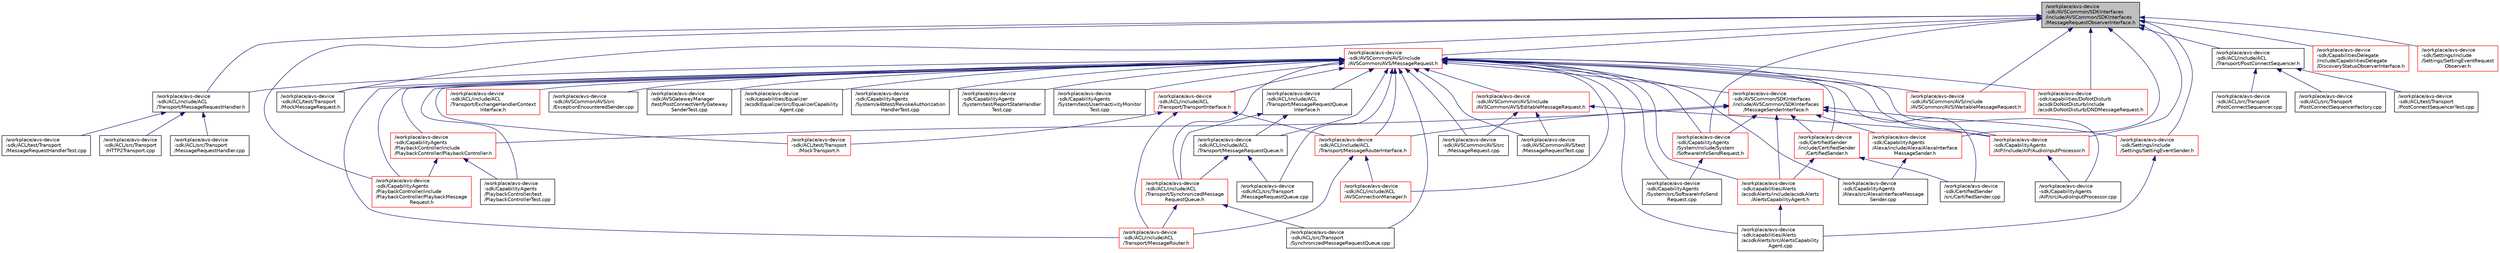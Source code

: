 digraph "/workplace/avs-device-sdk/AVSCommon/SDKInterfaces/include/AVSCommon/SDKInterfaces/MessageRequestObserverInterface.h"
{
  edge [fontname="Helvetica",fontsize="10",labelfontname="Helvetica",labelfontsize="10"];
  node [fontname="Helvetica",fontsize="10",shape=record];
  Node2 [label="/workplace/avs-device\l-sdk/AVSCommon/SDKInterfaces\l/include/AVSCommon/SDKInterfaces\l/MessageRequestObserverInterface.h",height=0.2,width=0.4,color="black", fillcolor="grey75", style="filled", fontcolor="black"];
  Node2 -> Node3 [dir="back",color="midnightblue",fontsize="10",style="solid",fontname="Helvetica"];
  Node3 [label="/workplace/avs-device\l-sdk/ACL/include/ACL\l/Transport/MessageRequestHandler.h",height=0.2,width=0.4,color="black", fillcolor="white", style="filled",URL="$_message_request_handler_8h.html"];
  Node3 -> Node4 [dir="back",color="midnightblue",fontsize="10",style="solid",fontname="Helvetica"];
  Node4 [label="/workplace/avs-device\l-sdk/ACL/src/Transport\l/HTTP2Transport.cpp",height=0.2,width=0.4,color="black", fillcolor="white", style="filled",URL="$_h_t_t_p2_transport_8cpp.html"];
  Node3 -> Node5 [dir="back",color="midnightblue",fontsize="10",style="solid",fontname="Helvetica"];
  Node5 [label="/workplace/avs-device\l-sdk/ACL/src/Transport\l/MessageRequestHandler.cpp",height=0.2,width=0.4,color="black", fillcolor="white", style="filled",URL="$_message_request_handler_8cpp.html"];
  Node3 -> Node6 [dir="back",color="midnightblue",fontsize="10",style="solid",fontname="Helvetica"];
  Node6 [label="/workplace/avs-device\l-sdk/ACL/test/Transport\l/MessageRequestHandlerTest.cpp",height=0.2,width=0.4,color="black", fillcolor="white", style="filled",URL="$_message_request_handler_test_8cpp.html"];
  Node2 -> Node7 [dir="back",color="midnightblue",fontsize="10",style="solid",fontname="Helvetica"];
  Node7 [label="/workplace/avs-device\l-sdk/ACL/include/ACL\l/Transport/PostConnectSequencer.h",height=0.2,width=0.4,color="black", fillcolor="white", style="filled",URL="$_post_connect_sequencer_8h.html"];
  Node7 -> Node8 [dir="back",color="midnightblue",fontsize="10",style="solid",fontname="Helvetica"];
  Node8 [label="/workplace/avs-device\l-sdk/ACL/src/Transport\l/PostConnectSequencer.cpp",height=0.2,width=0.4,color="black", fillcolor="white", style="filled",URL="$_post_connect_sequencer_8cpp.html"];
  Node7 -> Node9 [dir="back",color="midnightblue",fontsize="10",style="solid",fontname="Helvetica"];
  Node9 [label="/workplace/avs-device\l-sdk/ACL/src/Transport\l/PostConnectSequencerFactory.cpp",height=0.2,width=0.4,color="black", fillcolor="white", style="filled",URL="$_post_connect_sequencer_factory_8cpp.html"];
  Node7 -> Node10 [dir="back",color="midnightblue",fontsize="10",style="solid",fontname="Helvetica"];
  Node10 [label="/workplace/avs-device\l-sdk/ACL/test/Transport\l/PostConnectSequencerTest.cpp",height=0.2,width=0.4,color="black", fillcolor="white", style="filled",URL="$_post_connect_sequencer_test_8cpp.html"];
  Node2 -> Node11 [dir="back",color="midnightblue",fontsize="10",style="solid",fontname="Helvetica"];
  Node11 [label="/workplace/avs-device\l-sdk/ACL/test/Transport\l/MockMessageRequest.h",height=0.2,width=0.4,color="black", fillcolor="white", style="filled",URL="$_mock_message_request_8h.html"];
  Node2 -> Node12 [dir="back",color="midnightblue",fontsize="10",style="solid",fontname="Helvetica"];
  Node12 [label="/workplace/avs-device\l-sdk/AVSCommon/AVS/include\l/AVSCommon/AVS/MessageRequest.h",height=0.2,width=0.4,color="red", fillcolor="white", style="filled",URL="$_message_request_8h.html"];
  Node12 -> Node13 [dir="back",color="midnightblue",fontsize="10",style="solid",fontname="Helvetica"];
  Node13 [label="/workplace/avs-device\l-sdk/ACL/include/ACL\l/AVSConnectionManager.h",height=0.2,width=0.4,color="red", fillcolor="white", style="filled",URL="$_a_v_s_connection_manager_8h.html"];
  Node12 -> Node48 [dir="back",color="midnightblue",fontsize="10",style="solid",fontname="Helvetica"];
  Node48 [label="/workplace/avs-device\l-sdk/ACL/include/ACL\l/Transport/ExchangeHandlerContext\lInterface.h",height=0.2,width=0.4,color="red", fillcolor="white", style="filled",URL="$_exchange_handler_context_interface_8h.html"];
  Node12 -> Node3 [dir="back",color="midnightblue",fontsize="10",style="solid",fontname="Helvetica"];
  Node12 -> Node58 [dir="back",color="midnightblue",fontsize="10",style="solid",fontname="Helvetica"];
  Node58 [label="/workplace/avs-device\l-sdk/ACL/include/ACL\l/Transport/MessageRequestQueue.h",height=0.2,width=0.4,color="black", fillcolor="white", style="filled",URL="$_message_request_queue_8h.html"];
  Node58 -> Node59 [dir="back",color="midnightblue",fontsize="10",style="solid",fontname="Helvetica"];
  Node59 [label="/workplace/avs-device\l-sdk/ACL/include/ACL\l/Transport/SynchronizedMessage\lRequestQueue.h",height=0.2,width=0.4,color="red", fillcolor="white", style="filled",URL="$_synchronized_message_request_queue_8h.html"];
  Node59 -> Node60 [dir="back",color="midnightblue",fontsize="10",style="solid",fontname="Helvetica"];
  Node60 [label="/workplace/avs-device\l-sdk/ACL/include/ACL\l/Transport/MessageRouter.h",height=0.2,width=0.4,color="red", fillcolor="white", style="filled",URL="$_message_router_8h.html"];
  Node59 -> Node75 [dir="back",color="midnightblue",fontsize="10",style="solid",fontname="Helvetica"];
  Node75 [label="/workplace/avs-device\l-sdk/ACL/src/Transport\l/SynchronizedMessageRequestQueue.cpp",height=0.2,width=0.4,color="black", fillcolor="white", style="filled",URL="$_synchronized_message_request_queue_8cpp.html"];
  Node58 -> Node76 [dir="back",color="midnightblue",fontsize="10",style="solid",fontname="Helvetica"];
  Node76 [label="/workplace/avs-device\l-sdk/ACL/src/Transport\l/MessageRequestQueue.cpp",height=0.2,width=0.4,color="black", fillcolor="white", style="filled",URL="$_message_request_queue_8cpp.html"];
  Node12 -> Node77 [dir="back",color="midnightblue",fontsize="10",style="solid",fontname="Helvetica"];
  Node77 [label="/workplace/avs-device\l-sdk/ACL/include/ACL\l/Transport/MessageRequestQueue\lInterface.h",height=0.2,width=0.4,color="black", fillcolor="white", style="filled",URL="$_message_request_queue_interface_8h.html"];
  Node77 -> Node58 [dir="back",color="midnightblue",fontsize="10",style="solid",fontname="Helvetica"];
  Node77 -> Node59 [dir="back",color="midnightblue",fontsize="10",style="solid",fontname="Helvetica"];
  Node12 -> Node60 [dir="back",color="midnightblue",fontsize="10",style="solid",fontname="Helvetica"];
  Node12 -> Node78 [dir="back",color="midnightblue",fontsize="10",style="solid",fontname="Helvetica"];
  Node78 [label="/workplace/avs-device\l-sdk/ACL/include/ACL\l/Transport/MessageRouterInterface.h",height=0.2,width=0.4,color="red", fillcolor="white", style="filled",URL="$_message_router_interface_8h.html"];
  Node78 -> Node13 [dir="back",color="midnightblue",fontsize="10",style="solid",fontname="Helvetica"];
  Node78 -> Node60 [dir="back",color="midnightblue",fontsize="10",style="solid",fontname="Helvetica"];
  Node12 -> Node59 [dir="back",color="midnightblue",fontsize="10",style="solid",fontname="Helvetica"];
  Node12 -> Node79 [dir="back",color="midnightblue",fontsize="10",style="solid",fontname="Helvetica"];
  Node79 [label="/workplace/avs-device\l-sdk/ACL/include/ACL\l/Transport/TransportInterface.h",height=0.2,width=0.4,color="red", fillcolor="white", style="filled",URL="$_transport_interface_8h.html"];
  Node79 -> Node60 [dir="back",color="midnightblue",fontsize="10",style="solid",fontname="Helvetica"];
  Node79 -> Node78 [dir="back",color="midnightblue",fontsize="10",style="solid",fontname="Helvetica"];
  Node79 -> Node82 [dir="back",color="midnightblue",fontsize="10",style="solid",fontname="Helvetica"];
  Node82 [label="/workplace/avs-device\l-sdk/ACL/test/Transport\l/MockTransport.h",height=0.2,width=0.4,color="red", fillcolor="white", style="filled",URL="$_mock_transport_8h.html"];
  Node12 -> Node76 [dir="back",color="midnightblue",fontsize="10",style="solid",fontname="Helvetica"];
  Node12 -> Node75 [dir="back",color="midnightblue",fontsize="10",style="solid",fontname="Helvetica"];
  Node12 -> Node82 [dir="back",color="midnightblue",fontsize="10",style="solid",fontname="Helvetica"];
  Node12 -> Node11 [dir="back",color="midnightblue",fontsize="10",style="solid",fontname="Helvetica"];
  Node12 -> Node83 [dir="back",color="midnightblue",fontsize="10",style="solid",fontname="Helvetica"];
  Node83 [label="/workplace/avs-device\l-sdk/AVSCommon/AVS/include\l/AVSCommon/AVS/EditableMessageRequest.h",height=0.2,width=0.4,color="red", fillcolor="white", style="filled",URL="$_editable_message_request_8h.html"];
  Node83 -> Node85 [dir="back",color="midnightblue",fontsize="10",style="solid",fontname="Helvetica"];
  Node85 [label="/workplace/avs-device\l-sdk/AVSCommon/AVS/src\l/MessageRequest.cpp",height=0.2,width=0.4,color="black", fillcolor="white", style="filled",URL="$_message_request_8cpp.html"];
  Node83 -> Node87 [dir="back",color="midnightblue",fontsize="10",style="solid",fontname="Helvetica"];
  Node87 [label="/workplace/avs-device\l-sdk/AVSCommon/AVS/test\l/MessageRequestTest.cpp",height=0.2,width=0.4,color="black", fillcolor="white", style="filled",URL="$_message_request_test_8cpp.html"];
  Node83 -> Node88 [dir="back",color="midnightblue",fontsize="10",style="solid",fontname="Helvetica"];
  Node88 [label="/workplace/avs-device\l-sdk/CapabilityAgents\l/AIP/include/AIP/AudioInputProcessor.h",height=0.2,width=0.4,color="red", fillcolor="white", style="filled",URL="$_audio_input_processor_8h.html"];
  Node88 -> Node95 [dir="back",color="midnightblue",fontsize="10",style="solid",fontname="Helvetica"];
  Node95 [label="/workplace/avs-device\l-sdk/CapabilityAgents\l/AIP/src/AudioInputProcessor.cpp",height=0.2,width=0.4,color="black", fillcolor="white", style="filled",URL="$_audio_input_processor_8cpp.html"];
  Node12 -> Node97 [dir="back",color="midnightblue",fontsize="10",style="solid",fontname="Helvetica"];
  Node97 [label="/workplace/avs-device\l-sdk/AVSCommon/AVS/include\l/AVSCommon/AVS/WaitableMessageRequest.h",height=0.2,width=0.4,color="red", fillcolor="white", style="filled",URL="$_waitable_message_request_8h.html"];
  Node12 -> Node117 [dir="back",color="midnightblue",fontsize="10",style="solid",fontname="Helvetica"];
  Node117 [label="/workplace/avs-device\l-sdk/AVSCommon/AVS/src\l/ExceptionEncounteredSender.cpp",height=0.2,width=0.4,color="black", fillcolor="white", style="filled",URL="$_exception_encountered_sender_8cpp.html"];
  Node12 -> Node85 [dir="back",color="midnightblue",fontsize="10",style="solid",fontname="Helvetica"];
  Node12 -> Node87 [dir="back",color="midnightblue",fontsize="10",style="solid",fontname="Helvetica"];
  Node12 -> Node118 [dir="back",color="midnightblue",fontsize="10",style="solid",fontname="Helvetica"];
  Node118 [label="/workplace/avs-device\l-sdk/AVSCommon/SDKInterfaces\l/include/AVSCommon/SDKInterfaces\l/MessageSenderInterface.h",height=0.2,width=0.4,color="red", fillcolor="white", style="filled",URL="$_message_sender_interface_8h.html"];
  Node118 -> Node78 [dir="back",color="midnightblue",fontsize="10",style="solid",fontname="Helvetica"];
  Node118 -> Node161 [dir="back",color="midnightblue",fontsize="10",style="solid",fontname="Helvetica"];
  Node161 [label="/workplace/avs-device\l-sdk/capabilities/Alerts\l/acsdkAlerts/include/acsdkAlerts\l/AlertsCapabilityAgent.h",height=0.2,width=0.4,color="red", fillcolor="white", style="filled",URL="$_alerts_capability_agent_8h.html"];
  Node161 -> Node162 [dir="back",color="midnightblue",fontsize="10",style="solid",fontname="Helvetica"];
  Node162 [label="/workplace/avs-device\l-sdk/capabilities/Alerts\l/acsdkAlerts/src/AlertsCapability\lAgent.cpp",height=0.2,width=0.4,color="black", fillcolor="white", style="filled",URL="$_alerts_capability_agent_8cpp.html"];
  Node118 -> Node88 [dir="back",color="midnightblue",fontsize="10",style="solid",fontname="Helvetica"];
  Node118 -> Node232 [dir="back",color="midnightblue",fontsize="10",style="solid",fontname="Helvetica"];
  Node232 [label="/workplace/avs-device\l-sdk/CapabilityAgents\l/Alexa/include/Alexa/AlexaInterface\lMessageSender.h",height=0.2,width=0.4,color="red", fillcolor="white", style="filled",URL="$_alexa_interface_message_sender_8h.html"];
  Node232 -> Node233 [dir="back",color="midnightblue",fontsize="10",style="solid",fontname="Helvetica"];
  Node233 [label="/workplace/avs-device\l-sdk/CapabilityAgents\l/Alexa/src/AlexaInterfaceMessage\lSender.cpp",height=0.2,width=0.4,color="black", fillcolor="white", style="filled",URL="$_alexa_interface_message_sender_8cpp.html"];
  Node118 -> Node238 [dir="back",color="midnightblue",fontsize="10",style="solid",fontname="Helvetica"];
  Node238 [label="/workplace/avs-device\l-sdk/CapabilityAgents\l/PlaybackController/include\l/PlaybackController/PlaybackController.h",height=0.2,width=0.4,color="red", fillcolor="white", style="filled",URL="$_playback_controller_8h.html"];
  Node238 -> Node239 [dir="back",color="midnightblue",fontsize="10",style="solid",fontname="Helvetica"];
  Node239 [label="/workplace/avs-device\l-sdk/CapabilityAgents\l/PlaybackController/include\l/PlaybackController/PlaybackMessage\lRequest.h",height=0.2,width=0.4,color="red", fillcolor="white", style="filled",URL="$_playback_message_request_8h.html"];
  Node238 -> Node210 [dir="back",color="midnightblue",fontsize="10",style="solid",fontname="Helvetica"];
  Node210 [label="/workplace/avs-device\l-sdk/CapabilityAgents\l/PlaybackController/test\l/PlaybackControllerTest.cpp",height=0.2,width=0.4,color="black", fillcolor="white", style="filled",URL="$_playback_controller_test_8cpp.html"];
  Node118 -> Node34 [dir="back",color="midnightblue",fontsize="10",style="solid",fontname="Helvetica"];
  Node34 [label="/workplace/avs-device\l-sdk/CapabilityAgents\l/System/include/System\l/SoftwareInfoSendRequest.h",height=0.2,width=0.4,color="red", fillcolor="white", style="filled",URL="$_software_info_send_request_8h.html"];
  Node34 -> Node36 [dir="back",color="midnightblue",fontsize="10",style="solid",fontname="Helvetica"];
  Node36 [label="/workplace/avs-device\l-sdk/CapabilityAgents\l/System/src/SoftwareInfoSend\lRequest.cpp",height=0.2,width=0.4,color="black", fillcolor="white", style="filled",URL="$_software_info_send_request_8cpp.html"];
  Node118 -> Node160 [dir="back",color="midnightblue",fontsize="10",style="solid",fontname="Helvetica"];
  Node160 [label="/workplace/avs-device\l-sdk/CertifiedSender\l/include/CertifiedSender\l/CertifiedSender.h",height=0.2,width=0.4,color="red", fillcolor="white", style="filled",URL="$_certified_sender_8h.html"];
  Node160 -> Node161 [dir="back",color="midnightblue",fontsize="10",style="solid",fontname="Helvetica"];
  Node160 -> Node170 [dir="back",color="midnightblue",fontsize="10",style="solid",fontname="Helvetica"];
  Node170 [label="/workplace/avs-device\l-sdk/CertifiedSender\l/src/CertifiedSender.cpp",height=0.2,width=0.4,color="black", fillcolor="white", style="filled",URL="$_certified_sender_8cpp.html"];
  Node118 -> Node252 [dir="back",color="midnightblue",fontsize="10",style="solid",fontname="Helvetica"];
  Node252 [label="/workplace/avs-device\l-sdk/Settings/include\l/Settings/SettingEventSender.h",height=0.2,width=0.4,color="red", fillcolor="white", style="filled",URL="$_setting_event_sender_8h.html"];
  Node252 -> Node162 [dir="back",color="midnightblue",fontsize="10",style="solid",fontname="Helvetica"];
  Node12 -> Node102 [dir="back",color="midnightblue",fontsize="10",style="solid",fontname="Helvetica"];
  Node102 [label="/workplace/avs-device\l-sdk/AVSGatewayManager\l/test/PostConnectVerifyGateway\lSenderTest.cpp",height=0.2,width=0.4,color="black", fillcolor="white", style="filled",URL="$_post_connect_verify_gateway_sender_test_8cpp.html"];
  Node12 -> Node161 [dir="back",color="midnightblue",fontsize="10",style="solid",fontname="Helvetica"];
  Node12 -> Node162 [dir="back",color="midnightblue",fontsize="10",style="solid",fontname="Helvetica"];
  Node12 -> Node254 [dir="back",color="midnightblue",fontsize="10",style="solid",fontname="Helvetica"];
  Node254 [label="/workplace/avs-device\l-sdk/capabilities/DoNotDisturb\l/acsdkDoNotDisturb/include\l/acsdkDoNotDisturb/DNDMessageRequest.h",height=0.2,width=0.4,color="red", fillcolor="white", style="filled",URL="$_d_n_d_message_request_8h.html"];
  Node12 -> Node196 [dir="back",color="midnightblue",fontsize="10",style="solid",fontname="Helvetica"];
  Node196 [label="/workplace/avs-device\l-sdk/capabilities/Equalizer\l/acsdkEqualizer/src/EqualizerCapability\lAgent.cpp",height=0.2,width=0.4,color="black", fillcolor="white", style="filled",URL="$_equalizer_capability_agent_8cpp.html"];
  Node12 -> Node88 [dir="back",color="midnightblue",fontsize="10",style="solid",fontname="Helvetica"];
  Node12 -> Node95 [dir="back",color="midnightblue",fontsize="10",style="solid",fontname="Helvetica"];
  Node12 -> Node233 [dir="back",color="midnightblue",fontsize="10",style="solid",fontname="Helvetica"];
  Node12 -> Node238 [dir="back",color="midnightblue",fontsize="10",style="solid",fontname="Helvetica"];
  Node12 -> Node239 [dir="back",color="midnightblue",fontsize="10",style="solid",fontname="Helvetica"];
  Node12 -> Node210 [dir="back",color="midnightblue",fontsize="10",style="solid",fontname="Helvetica"];
  Node12 -> Node256 [dir="back",color="midnightblue",fontsize="10",style="solid",fontname="Helvetica"];
  Node256 [label="/workplace/avs-device\l-sdk/CapabilityAgents\l/System/a4btest/RevokeAuthorization\lHandlerTest.cpp",height=0.2,width=0.4,color="black", fillcolor="white", style="filled",URL="$_revoke_authorization_handler_test_8cpp.html"];
  Node12 -> Node34 [dir="back",color="midnightblue",fontsize="10",style="solid",fontname="Helvetica"];
  Node12 -> Node36 [dir="back",color="midnightblue",fontsize="10",style="solid",fontname="Helvetica"];
  Node12 -> Node144 [dir="back",color="midnightblue",fontsize="10",style="solid",fontname="Helvetica"];
  Node144 [label="/workplace/avs-device\l-sdk/CapabilityAgents\l/System/test/ReportStateHandler\lTest.cpp",height=0.2,width=0.4,color="black", fillcolor="white", style="filled",URL="$_report_state_handler_test_8cpp.html"];
  Node12 -> Node213 [dir="back",color="midnightblue",fontsize="10",style="solid",fontname="Helvetica"];
  Node213 [label="/workplace/avs-device\l-sdk/CapabilityAgents\l/System/test/UserInactivityMonitor\lTest.cpp",height=0.2,width=0.4,color="black", fillcolor="white", style="filled",URL="$_user_inactivity_monitor_test_8cpp.html"];
  Node12 -> Node160 [dir="back",color="midnightblue",fontsize="10",style="solid",fontname="Helvetica"];
  Node12 -> Node170 [dir="back",color="midnightblue",fontsize="10",style="solid",fontname="Helvetica"];
  Node2 -> Node97 [dir="back",color="midnightblue",fontsize="10",style="solid",fontname="Helvetica"];
  Node2 -> Node254 [dir="back",color="midnightblue",fontsize="10",style="solid",fontname="Helvetica"];
  Node2 -> Node259 [dir="back",color="midnightblue",fontsize="10",style="solid",fontname="Helvetica"];
  Node259 [label="/workplace/avs-device\l-sdk/CapabilitiesDelegate\l/include/CapabilitiesDelegate\l/DiscoveryStatusObserverInterface.h",height=0.2,width=0.4,color="red", fillcolor="white", style="filled",URL="$_discovery_status_observer_interface_8h.html"];
  Node2 -> Node88 [dir="back",color="midnightblue",fontsize="10",style="solid",fontname="Helvetica"];
  Node2 -> Node232 [dir="back",color="midnightblue",fontsize="10",style="solid",fontname="Helvetica"];
  Node2 -> Node239 [dir="back",color="midnightblue",fontsize="10",style="solid",fontname="Helvetica"];
  Node2 -> Node34 [dir="back",color="midnightblue",fontsize="10",style="solid",fontname="Helvetica"];
  Node2 -> Node260 [dir="back",color="midnightblue",fontsize="10",style="solid",fontname="Helvetica"];
  Node260 [label="/workplace/avs-device\l-sdk/Settings/include\l/Settings/SettingEventRequest\lObserver.h",height=0.2,width=0.4,color="red", fillcolor="white", style="filled",URL="$_setting_event_request_observer_8h.html"];
  Node2 -> Node252 [dir="back",color="midnightblue",fontsize="10",style="solid",fontname="Helvetica"];
}

